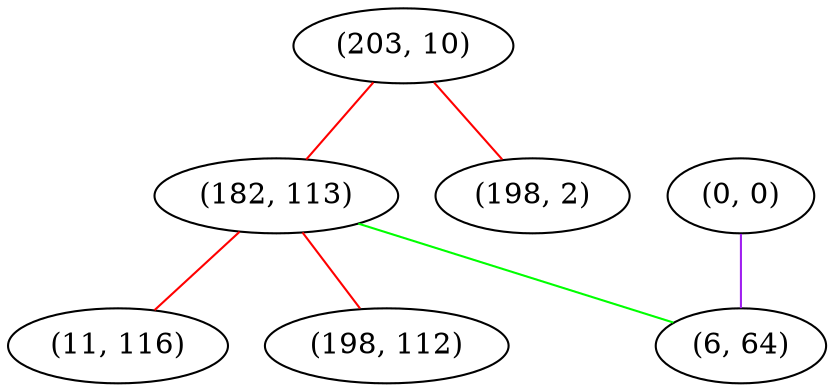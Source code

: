 graph "" {
"(203, 10)";
"(0, 0)";
"(182, 113)";
"(6, 64)";
"(198, 2)";
"(11, 116)";
"(198, 112)";
"(203, 10)" -- "(182, 113)"  [color=red, key=0, weight=1];
"(203, 10)" -- "(198, 2)"  [color=red, key=0, weight=1];
"(0, 0)" -- "(6, 64)"  [color=purple, key=0, weight=4];
"(182, 113)" -- "(11, 116)"  [color=red, key=0, weight=1];
"(182, 113)" -- "(6, 64)"  [color=green, key=0, weight=2];
"(182, 113)" -- "(198, 112)"  [color=red, key=0, weight=1];
}
